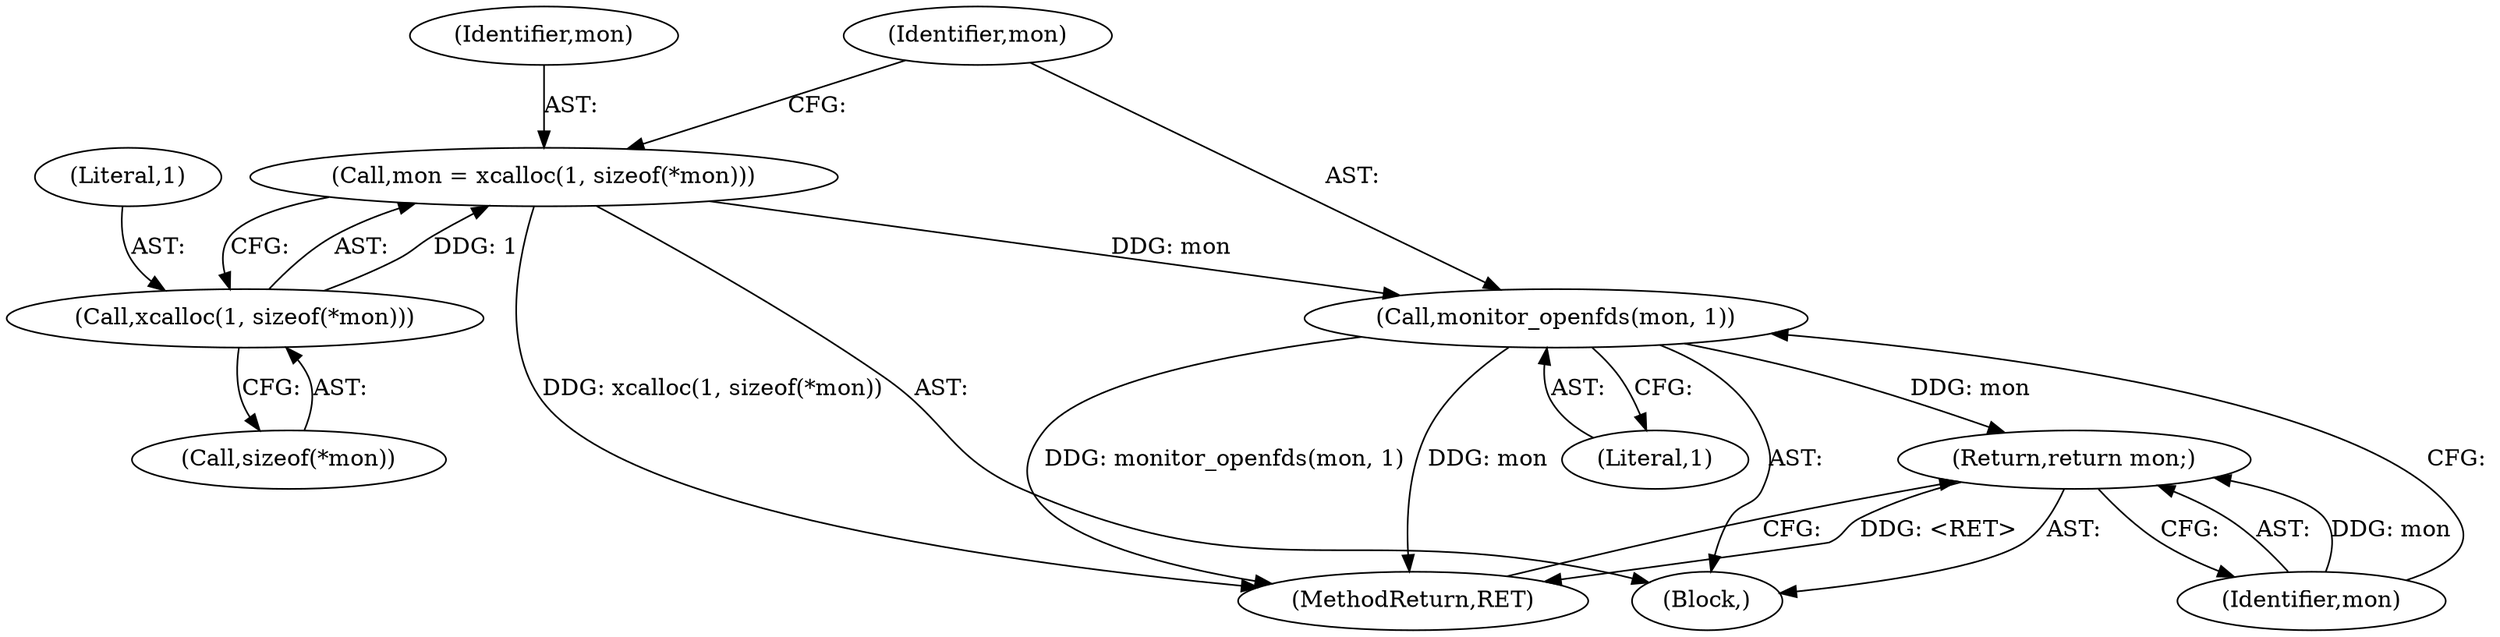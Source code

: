 digraph "0_src_3095060f479b86288e31c79ecbc5131a66bcd2f9_1@API" {
"1000111" [label="(Call,monitor_openfds(mon, 1))"];
"1000104" [label="(Call,mon = xcalloc(1, sizeof(*mon)))"];
"1000106" [label="(Call,xcalloc(1, sizeof(*mon)))"];
"1000114" [label="(Return,return mon;)"];
"1000108" [label="(Call,sizeof(*mon))"];
"1000115" [label="(Identifier,mon)"];
"1000104" [label="(Call,mon = xcalloc(1, sizeof(*mon)))"];
"1000112" [label="(Identifier,mon)"];
"1000116" [label="(MethodReturn,RET)"];
"1000114" [label="(Return,return mon;)"];
"1000102" [label="(Block,)"];
"1000111" [label="(Call,monitor_openfds(mon, 1))"];
"1000113" [label="(Literal,1)"];
"1000105" [label="(Identifier,mon)"];
"1000106" [label="(Call,xcalloc(1, sizeof(*mon)))"];
"1000107" [label="(Literal,1)"];
"1000111" -> "1000102"  [label="AST: "];
"1000111" -> "1000113"  [label="CFG: "];
"1000112" -> "1000111"  [label="AST: "];
"1000113" -> "1000111"  [label="AST: "];
"1000115" -> "1000111"  [label="CFG: "];
"1000111" -> "1000116"  [label="DDG: mon"];
"1000111" -> "1000116"  [label="DDG: monitor_openfds(mon, 1)"];
"1000104" -> "1000111"  [label="DDG: mon"];
"1000111" -> "1000114"  [label="DDG: mon"];
"1000104" -> "1000102"  [label="AST: "];
"1000104" -> "1000106"  [label="CFG: "];
"1000105" -> "1000104"  [label="AST: "];
"1000106" -> "1000104"  [label="AST: "];
"1000112" -> "1000104"  [label="CFG: "];
"1000104" -> "1000116"  [label="DDG: xcalloc(1, sizeof(*mon))"];
"1000106" -> "1000104"  [label="DDG: 1"];
"1000106" -> "1000108"  [label="CFG: "];
"1000107" -> "1000106"  [label="AST: "];
"1000108" -> "1000106"  [label="AST: "];
"1000114" -> "1000102"  [label="AST: "];
"1000114" -> "1000115"  [label="CFG: "];
"1000115" -> "1000114"  [label="AST: "];
"1000116" -> "1000114"  [label="CFG: "];
"1000114" -> "1000116"  [label="DDG: <RET>"];
"1000115" -> "1000114"  [label="DDG: mon"];
}
